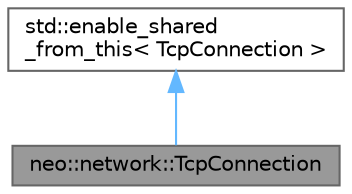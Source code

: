 digraph "neo::network::TcpConnection"
{
 // LATEX_PDF_SIZE
  bgcolor="transparent";
  edge [fontname=Helvetica,fontsize=10,labelfontname=Helvetica,labelfontsize=10];
  node [fontname=Helvetica,fontsize=10,shape=box,height=0.2,width=0.4];
  Node1 [id="Node000001",label="neo::network::TcpConnection",height=0.2,width=0.4,color="gray40", fillcolor="grey60", style="filled", fontcolor="black",tooltip="Represents a TCP connection."];
  Node2 -> Node1 [id="edge2_Node000001_Node000002",dir="back",color="steelblue1",style="solid",tooltip=" "];
  Node2 [id="Node000002",label="std::enable_shared\l_from_this\< TcpConnection \>",height=0.2,width=0.4,color="gray40", fillcolor="white", style="filled",tooltip=" "];
}
